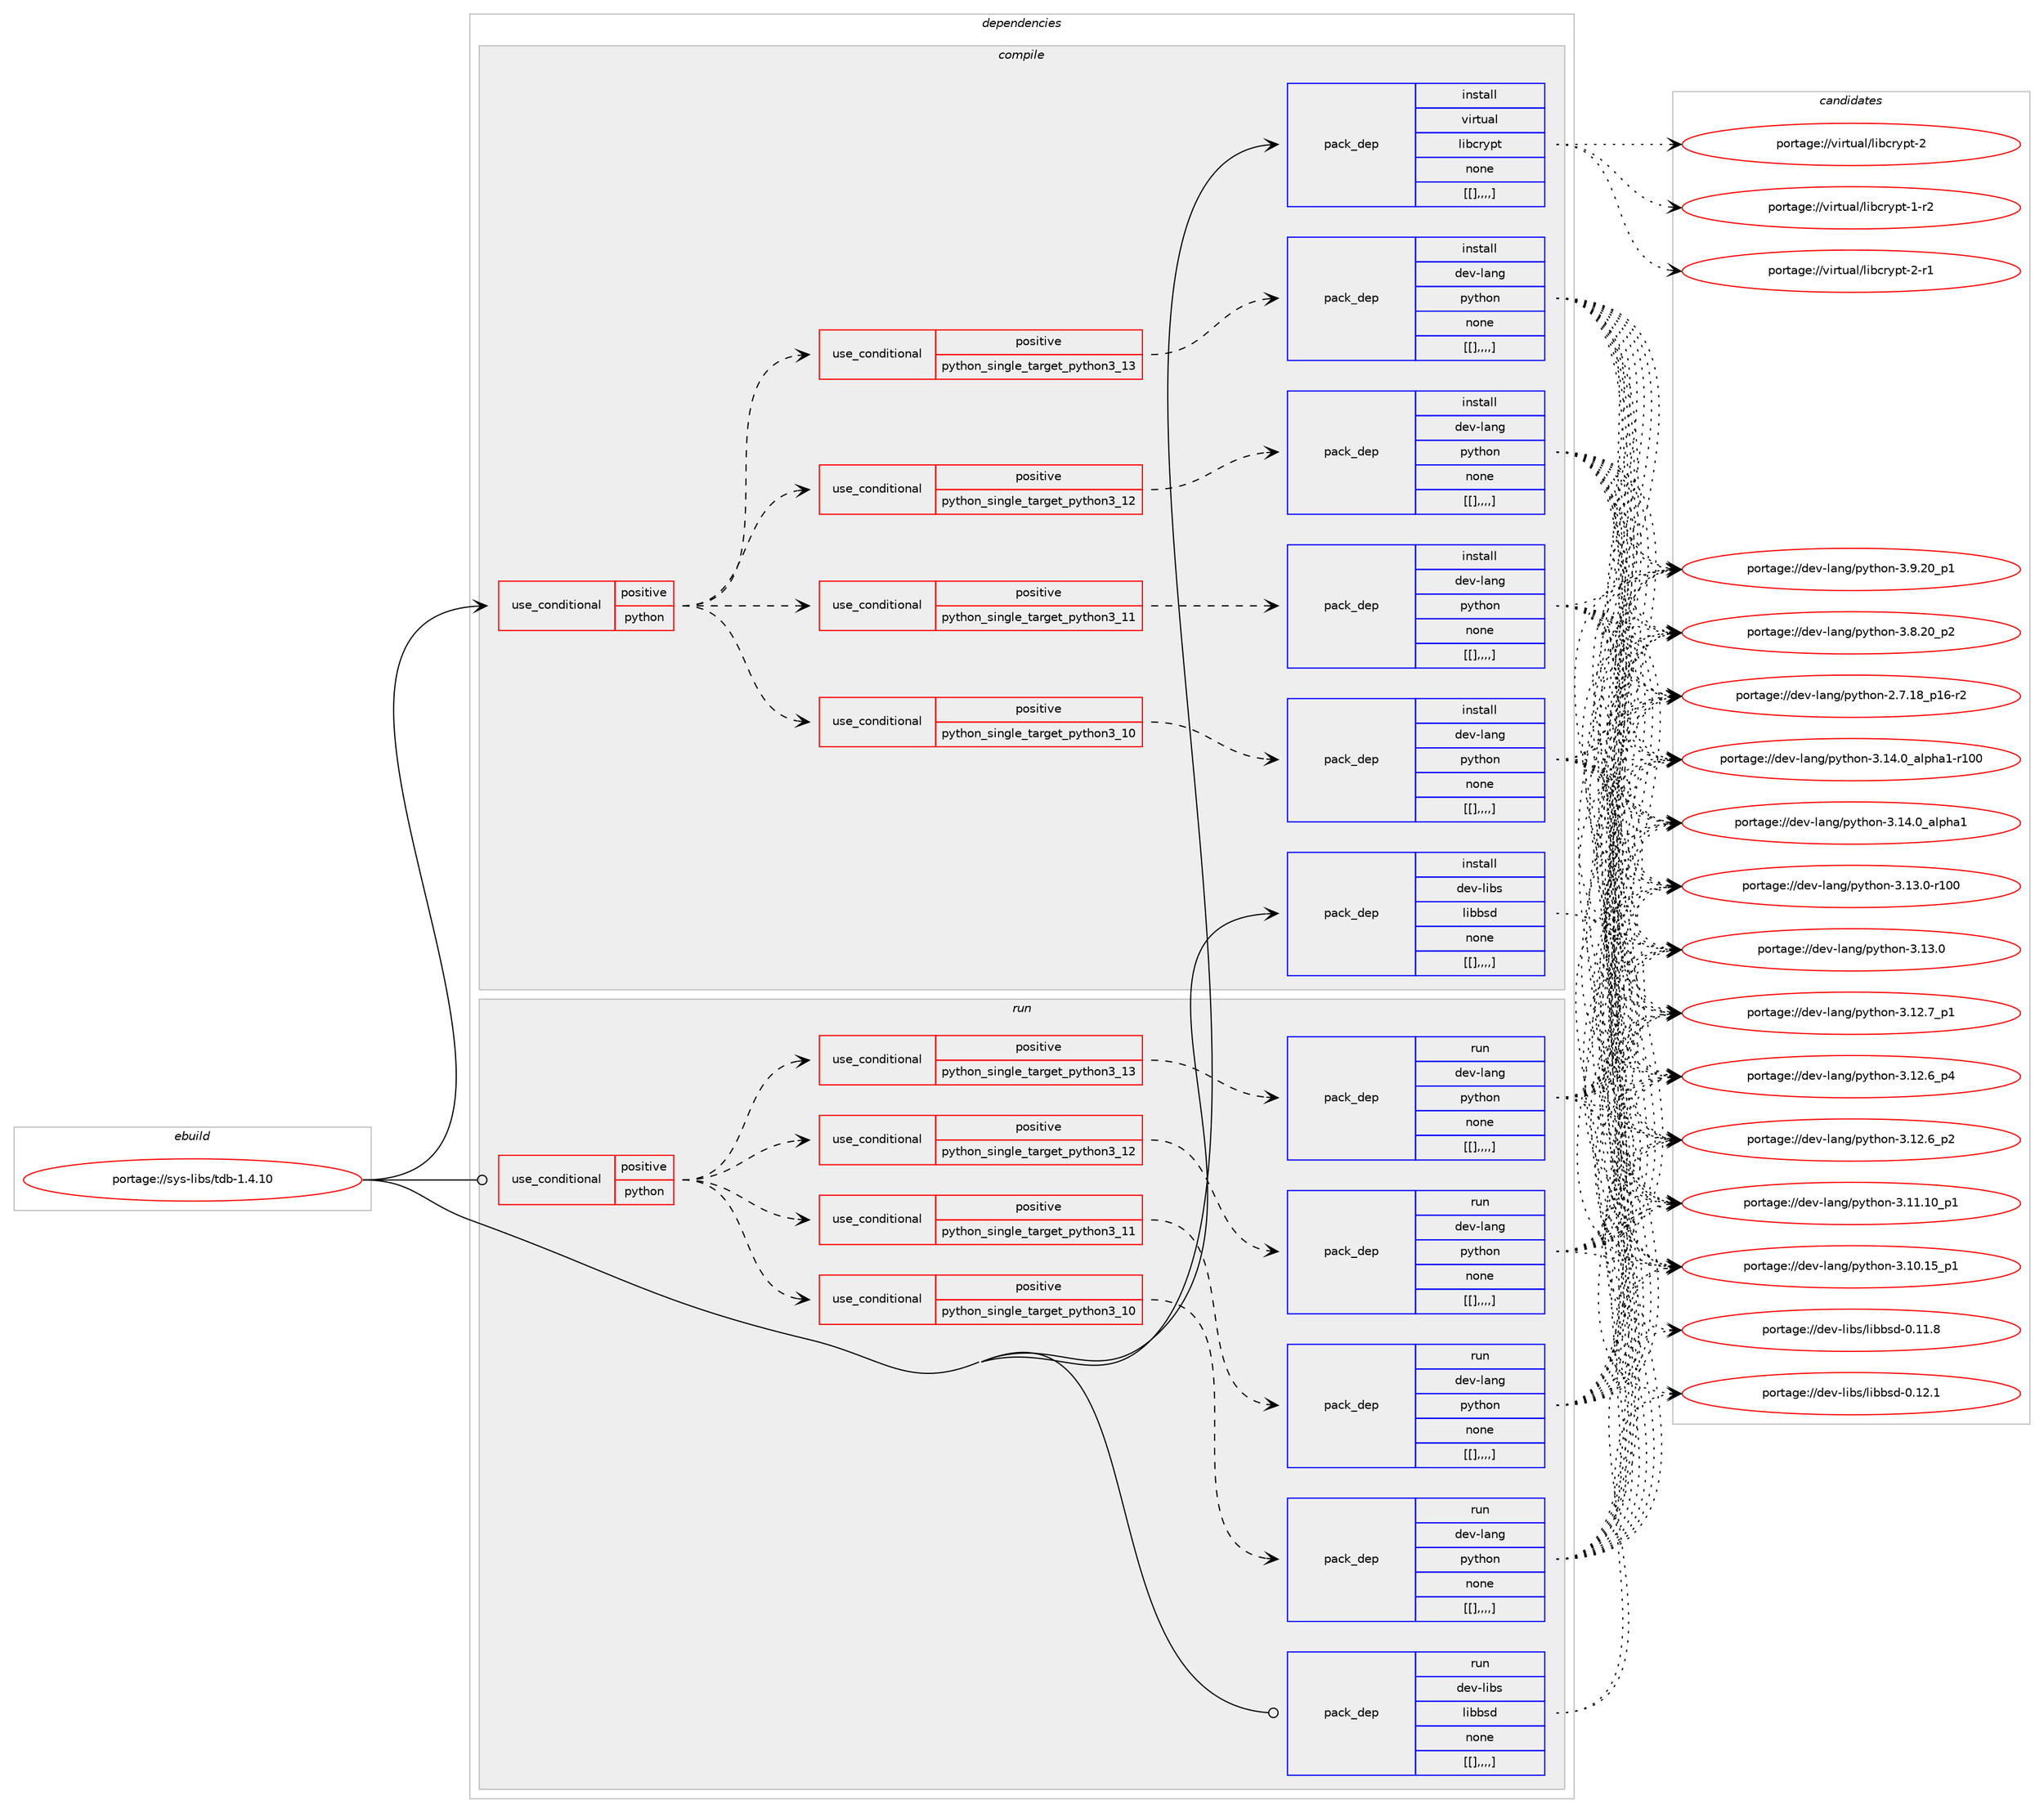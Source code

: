 digraph prolog {

# *************
# Graph options
# *************

newrank=true;
concentrate=true;
compound=true;
graph [rankdir=LR,fontname=Helvetica,fontsize=10,ranksep=1.5];#, ranksep=2.5, nodesep=0.2];
edge  [arrowhead=vee];
node  [fontname=Helvetica,fontsize=10];

# **********
# The ebuild
# **********

subgraph cluster_leftcol {
color=gray;
label=<<i>ebuild</i>>;
id [label="portage://sys-libs/tdb-1.4.10", color=red, width=4, href="../sys-libs/tdb-1.4.10.svg"];
}

# ****************
# The dependencies
# ****************

subgraph cluster_midcol {
color=gray;
label=<<i>dependencies</i>>;
subgraph cluster_compile {
fillcolor="#eeeeee";
style=filled;
label=<<i>compile</i>>;
subgraph cond125037 {
dependency466357 [label=<<TABLE BORDER="0" CELLBORDER="1" CELLSPACING="0" CELLPADDING="4"><TR><TD ROWSPAN="3" CELLPADDING="10">use_conditional</TD></TR><TR><TD>positive</TD></TR><TR><TD>python</TD></TR></TABLE>>, shape=none, color=red];
subgraph cond125044 {
dependency466369 [label=<<TABLE BORDER="0" CELLBORDER="1" CELLSPACING="0" CELLPADDING="4"><TR><TD ROWSPAN="3" CELLPADDING="10">use_conditional</TD></TR><TR><TD>positive</TD></TR><TR><TD>python_single_target_python3_10</TD></TR></TABLE>>, shape=none, color=red];
subgraph pack338066 {
dependency466402 [label=<<TABLE BORDER="0" CELLBORDER="1" CELLSPACING="0" CELLPADDING="4" WIDTH="220"><TR><TD ROWSPAN="6" CELLPADDING="30">pack_dep</TD></TR><TR><TD WIDTH="110">install</TD></TR><TR><TD>dev-lang</TD></TR><TR><TD>python</TD></TR><TR><TD>none</TD></TR><TR><TD>[[],,,,]</TD></TR></TABLE>>, shape=none, color=blue];
}
dependency466369:e -> dependency466402:w [weight=20,style="dashed",arrowhead="vee"];
}
dependency466357:e -> dependency466369:w [weight=20,style="dashed",arrowhead="vee"];
subgraph cond125070 {
dependency466406 [label=<<TABLE BORDER="0" CELLBORDER="1" CELLSPACING="0" CELLPADDING="4"><TR><TD ROWSPAN="3" CELLPADDING="10">use_conditional</TD></TR><TR><TD>positive</TD></TR><TR><TD>python_single_target_python3_11</TD></TR></TABLE>>, shape=none, color=red];
subgraph pack338091 {
dependency466482 [label=<<TABLE BORDER="0" CELLBORDER="1" CELLSPACING="0" CELLPADDING="4" WIDTH="220"><TR><TD ROWSPAN="6" CELLPADDING="30">pack_dep</TD></TR><TR><TD WIDTH="110">install</TD></TR><TR><TD>dev-lang</TD></TR><TR><TD>python</TD></TR><TR><TD>none</TD></TR><TR><TD>[[],,,,]</TD></TR></TABLE>>, shape=none, color=blue];
}
dependency466406:e -> dependency466482:w [weight=20,style="dashed",arrowhead="vee"];
}
dependency466357:e -> dependency466406:w [weight=20,style="dashed",arrowhead="vee"];
subgraph cond125114 {
dependency466531 [label=<<TABLE BORDER="0" CELLBORDER="1" CELLSPACING="0" CELLPADDING="4"><TR><TD ROWSPAN="3" CELLPADDING="10">use_conditional</TD></TR><TR><TD>positive</TD></TR><TR><TD>python_single_target_python3_12</TD></TR></TABLE>>, shape=none, color=red];
subgraph pack338147 {
dependency466552 [label=<<TABLE BORDER="0" CELLBORDER="1" CELLSPACING="0" CELLPADDING="4" WIDTH="220"><TR><TD ROWSPAN="6" CELLPADDING="30">pack_dep</TD></TR><TR><TD WIDTH="110">install</TD></TR><TR><TD>dev-lang</TD></TR><TR><TD>python</TD></TR><TR><TD>none</TD></TR><TR><TD>[[],,,,]</TD></TR></TABLE>>, shape=none, color=blue];
}
dependency466531:e -> dependency466552:w [weight=20,style="dashed",arrowhead="vee"];
}
dependency466357:e -> dependency466531:w [weight=20,style="dashed",arrowhead="vee"];
subgraph cond125132 {
dependency466557 [label=<<TABLE BORDER="0" CELLBORDER="1" CELLSPACING="0" CELLPADDING="4"><TR><TD ROWSPAN="3" CELLPADDING="10">use_conditional</TD></TR><TR><TD>positive</TD></TR><TR><TD>python_single_target_python3_13</TD></TR></TABLE>>, shape=none, color=red];
subgraph pack338163 {
dependency466560 [label=<<TABLE BORDER="0" CELLBORDER="1" CELLSPACING="0" CELLPADDING="4" WIDTH="220"><TR><TD ROWSPAN="6" CELLPADDING="30">pack_dep</TD></TR><TR><TD WIDTH="110">install</TD></TR><TR><TD>dev-lang</TD></TR><TR><TD>python</TD></TR><TR><TD>none</TD></TR><TR><TD>[[],,,,]</TD></TR></TABLE>>, shape=none, color=blue];
}
dependency466557:e -> dependency466560:w [weight=20,style="dashed",arrowhead="vee"];
}
dependency466357:e -> dependency466557:w [weight=20,style="dashed",arrowhead="vee"];
}
id:e -> dependency466357:w [weight=20,style="solid",arrowhead="vee"];
subgraph pack338171 {
dependency466584 [label=<<TABLE BORDER="0" CELLBORDER="1" CELLSPACING="0" CELLPADDING="4" WIDTH="220"><TR><TD ROWSPAN="6" CELLPADDING="30">pack_dep</TD></TR><TR><TD WIDTH="110">install</TD></TR><TR><TD>dev-libs</TD></TR><TR><TD>libbsd</TD></TR><TR><TD>none</TD></TR><TR><TD>[[],,,,]</TD></TR></TABLE>>, shape=none, color=blue];
}
id:e -> dependency466584:w [weight=20,style="solid",arrowhead="vee"];
subgraph pack338191 {
dependency466618 [label=<<TABLE BORDER="0" CELLBORDER="1" CELLSPACING="0" CELLPADDING="4" WIDTH="220"><TR><TD ROWSPAN="6" CELLPADDING="30">pack_dep</TD></TR><TR><TD WIDTH="110">install</TD></TR><TR><TD>virtual</TD></TR><TR><TD>libcrypt</TD></TR><TR><TD>none</TD></TR><TR><TD>[[],,,,]</TD></TR></TABLE>>, shape=none, color=blue];
}
id:e -> dependency466618:w [weight=20,style="solid",arrowhead="vee"];
}
subgraph cluster_compileandrun {
fillcolor="#eeeeee";
style=filled;
label=<<i>compile and run</i>>;
}
subgraph cluster_run {
fillcolor="#eeeeee";
style=filled;
label=<<i>run</i>>;
subgraph cond125156 {
dependency466634 [label=<<TABLE BORDER="0" CELLBORDER="1" CELLSPACING="0" CELLPADDING="4"><TR><TD ROWSPAN="3" CELLPADDING="10">use_conditional</TD></TR><TR><TD>positive</TD></TR><TR><TD>python</TD></TR></TABLE>>, shape=none, color=red];
subgraph cond125168 {
dependency466652 [label=<<TABLE BORDER="0" CELLBORDER="1" CELLSPACING="0" CELLPADDING="4"><TR><TD ROWSPAN="3" CELLPADDING="10">use_conditional</TD></TR><TR><TD>positive</TD></TR><TR><TD>python_single_target_python3_10</TD></TR></TABLE>>, shape=none, color=red];
subgraph pack338257 {
dependency466749 [label=<<TABLE BORDER="0" CELLBORDER="1" CELLSPACING="0" CELLPADDING="4" WIDTH="220"><TR><TD ROWSPAN="6" CELLPADDING="30">pack_dep</TD></TR><TR><TD WIDTH="110">run</TD></TR><TR><TD>dev-lang</TD></TR><TR><TD>python</TD></TR><TR><TD>none</TD></TR><TR><TD>[[],,,,]</TD></TR></TABLE>>, shape=none, color=blue];
}
dependency466652:e -> dependency466749:w [weight=20,style="dashed",arrowhead="vee"];
}
dependency466634:e -> dependency466652:w [weight=20,style="dashed",arrowhead="vee"];
subgraph cond125216 {
dependency466788 [label=<<TABLE BORDER="0" CELLBORDER="1" CELLSPACING="0" CELLPADDING="4"><TR><TD ROWSPAN="3" CELLPADDING="10">use_conditional</TD></TR><TR><TD>positive</TD></TR><TR><TD>python_single_target_python3_11</TD></TR></TABLE>>, shape=none, color=red];
subgraph pack338332 {
dependency466861 [label=<<TABLE BORDER="0" CELLBORDER="1" CELLSPACING="0" CELLPADDING="4" WIDTH="220"><TR><TD ROWSPAN="6" CELLPADDING="30">pack_dep</TD></TR><TR><TD WIDTH="110">run</TD></TR><TR><TD>dev-lang</TD></TR><TR><TD>python</TD></TR><TR><TD>none</TD></TR><TR><TD>[[],,,,]</TD></TR></TABLE>>, shape=none, color=blue];
}
dependency466788:e -> dependency466861:w [weight=20,style="dashed",arrowhead="vee"];
}
dependency466634:e -> dependency466788:w [weight=20,style="dashed",arrowhead="vee"];
subgraph cond125249 {
dependency466886 [label=<<TABLE BORDER="0" CELLBORDER="1" CELLSPACING="0" CELLPADDING="4"><TR><TD ROWSPAN="3" CELLPADDING="10">use_conditional</TD></TR><TR><TD>positive</TD></TR><TR><TD>python_single_target_python3_12</TD></TR></TABLE>>, shape=none, color=red];
subgraph pack338395 {
dependency466926 [label=<<TABLE BORDER="0" CELLBORDER="1" CELLSPACING="0" CELLPADDING="4" WIDTH="220"><TR><TD ROWSPAN="6" CELLPADDING="30">pack_dep</TD></TR><TR><TD WIDTH="110">run</TD></TR><TR><TD>dev-lang</TD></TR><TR><TD>python</TD></TR><TR><TD>none</TD></TR><TR><TD>[[],,,,]</TD></TR></TABLE>>, shape=none, color=blue];
}
dependency466886:e -> dependency466926:w [weight=20,style="dashed",arrowhead="vee"];
}
dependency466634:e -> dependency466886:w [weight=20,style="dashed",arrowhead="vee"];
subgraph cond125277 {
dependency467022 [label=<<TABLE BORDER="0" CELLBORDER="1" CELLSPACING="0" CELLPADDING="4"><TR><TD ROWSPAN="3" CELLPADDING="10">use_conditional</TD></TR><TR><TD>positive</TD></TR><TR><TD>python_single_target_python3_13</TD></TR></TABLE>>, shape=none, color=red];
subgraph pack338458 {
dependency467025 [label=<<TABLE BORDER="0" CELLBORDER="1" CELLSPACING="0" CELLPADDING="4" WIDTH="220"><TR><TD ROWSPAN="6" CELLPADDING="30">pack_dep</TD></TR><TR><TD WIDTH="110">run</TD></TR><TR><TD>dev-lang</TD></TR><TR><TD>python</TD></TR><TR><TD>none</TD></TR><TR><TD>[[],,,,]</TD></TR></TABLE>>, shape=none, color=blue];
}
dependency467022:e -> dependency467025:w [weight=20,style="dashed",arrowhead="vee"];
}
dependency466634:e -> dependency467022:w [weight=20,style="dashed",arrowhead="vee"];
}
id:e -> dependency466634:w [weight=20,style="solid",arrowhead="odot"];
subgraph pack338478 {
dependency467054 [label=<<TABLE BORDER="0" CELLBORDER="1" CELLSPACING="0" CELLPADDING="4" WIDTH="220"><TR><TD ROWSPAN="6" CELLPADDING="30">pack_dep</TD></TR><TR><TD WIDTH="110">run</TD></TR><TR><TD>dev-libs</TD></TR><TR><TD>libbsd</TD></TR><TR><TD>none</TD></TR><TR><TD>[[],,,,]</TD></TR></TABLE>>, shape=none, color=blue];
}
id:e -> dependency467054:w [weight=20,style="solid",arrowhead="odot"];
}
}

# **************
# The candidates
# **************

subgraph cluster_choices {
rank=same;
color=gray;
label=<<i>candidates</i>>;

subgraph choice338120 {
color=black;
nodesep=1;
choice100101118451089711010347112121116104111110455146495246489597108112104974945114494848 [label="portage://dev-lang/python-3.14.0_alpha1-r100", color=red, width=4,href="../dev-lang/python-3.14.0_alpha1-r100.svg"];
choice1001011184510897110103471121211161041111104551464952464895971081121049749 [label="portage://dev-lang/python-3.14.0_alpha1", color=red, width=4,href="../dev-lang/python-3.14.0_alpha1.svg"];
choice1001011184510897110103471121211161041111104551464951464845114494848 [label="portage://dev-lang/python-3.13.0-r100", color=red, width=4,href="../dev-lang/python-3.13.0-r100.svg"];
choice10010111845108971101034711212111610411111045514649514648 [label="portage://dev-lang/python-3.13.0", color=red, width=4,href="../dev-lang/python-3.13.0.svg"];
choice100101118451089711010347112121116104111110455146495046559511249 [label="portage://dev-lang/python-3.12.7_p1", color=red, width=4,href="../dev-lang/python-3.12.7_p1.svg"];
choice100101118451089711010347112121116104111110455146495046549511252 [label="portage://dev-lang/python-3.12.6_p4", color=red, width=4,href="../dev-lang/python-3.12.6_p4.svg"];
choice100101118451089711010347112121116104111110455146495046549511250 [label="portage://dev-lang/python-3.12.6_p2", color=red, width=4,href="../dev-lang/python-3.12.6_p2.svg"];
choice10010111845108971101034711212111610411111045514649494649489511249 [label="portage://dev-lang/python-3.11.10_p1", color=red, width=4,href="../dev-lang/python-3.11.10_p1.svg"];
choice10010111845108971101034711212111610411111045514649484649539511249 [label="portage://dev-lang/python-3.10.15_p1", color=red, width=4,href="../dev-lang/python-3.10.15_p1.svg"];
choice100101118451089711010347112121116104111110455146574650489511249 [label="portage://dev-lang/python-3.9.20_p1", color=red, width=4,href="../dev-lang/python-3.9.20_p1.svg"];
choice100101118451089711010347112121116104111110455146564650489511250 [label="portage://dev-lang/python-3.8.20_p2", color=red, width=4,href="../dev-lang/python-3.8.20_p2.svg"];
choice100101118451089711010347112121116104111110455046554649569511249544511450 [label="portage://dev-lang/python-2.7.18_p16-r2", color=red, width=4,href="../dev-lang/python-2.7.18_p16-r2.svg"];
dependency466402:e -> choice100101118451089711010347112121116104111110455146495246489597108112104974945114494848:w [style=dotted,weight="100"];
dependency466402:e -> choice1001011184510897110103471121211161041111104551464952464895971081121049749:w [style=dotted,weight="100"];
dependency466402:e -> choice1001011184510897110103471121211161041111104551464951464845114494848:w [style=dotted,weight="100"];
dependency466402:e -> choice10010111845108971101034711212111610411111045514649514648:w [style=dotted,weight="100"];
dependency466402:e -> choice100101118451089711010347112121116104111110455146495046559511249:w [style=dotted,weight="100"];
dependency466402:e -> choice100101118451089711010347112121116104111110455146495046549511252:w [style=dotted,weight="100"];
dependency466402:e -> choice100101118451089711010347112121116104111110455146495046549511250:w [style=dotted,weight="100"];
dependency466402:e -> choice10010111845108971101034711212111610411111045514649494649489511249:w [style=dotted,weight="100"];
dependency466402:e -> choice10010111845108971101034711212111610411111045514649484649539511249:w [style=dotted,weight="100"];
dependency466402:e -> choice100101118451089711010347112121116104111110455146574650489511249:w [style=dotted,weight="100"];
dependency466402:e -> choice100101118451089711010347112121116104111110455146564650489511250:w [style=dotted,weight="100"];
dependency466402:e -> choice100101118451089711010347112121116104111110455046554649569511249544511450:w [style=dotted,weight="100"];
}
subgraph choice338131 {
color=black;
nodesep=1;
choice100101118451089711010347112121116104111110455146495246489597108112104974945114494848 [label="portage://dev-lang/python-3.14.0_alpha1-r100", color=red, width=4,href="../dev-lang/python-3.14.0_alpha1-r100.svg"];
choice1001011184510897110103471121211161041111104551464952464895971081121049749 [label="portage://dev-lang/python-3.14.0_alpha1", color=red, width=4,href="../dev-lang/python-3.14.0_alpha1.svg"];
choice1001011184510897110103471121211161041111104551464951464845114494848 [label="portage://dev-lang/python-3.13.0-r100", color=red, width=4,href="../dev-lang/python-3.13.0-r100.svg"];
choice10010111845108971101034711212111610411111045514649514648 [label="portage://dev-lang/python-3.13.0", color=red, width=4,href="../dev-lang/python-3.13.0.svg"];
choice100101118451089711010347112121116104111110455146495046559511249 [label="portage://dev-lang/python-3.12.7_p1", color=red, width=4,href="../dev-lang/python-3.12.7_p1.svg"];
choice100101118451089711010347112121116104111110455146495046549511252 [label="portage://dev-lang/python-3.12.6_p4", color=red, width=4,href="../dev-lang/python-3.12.6_p4.svg"];
choice100101118451089711010347112121116104111110455146495046549511250 [label="portage://dev-lang/python-3.12.6_p2", color=red, width=4,href="../dev-lang/python-3.12.6_p2.svg"];
choice10010111845108971101034711212111610411111045514649494649489511249 [label="portage://dev-lang/python-3.11.10_p1", color=red, width=4,href="../dev-lang/python-3.11.10_p1.svg"];
choice10010111845108971101034711212111610411111045514649484649539511249 [label="portage://dev-lang/python-3.10.15_p1", color=red, width=4,href="../dev-lang/python-3.10.15_p1.svg"];
choice100101118451089711010347112121116104111110455146574650489511249 [label="portage://dev-lang/python-3.9.20_p1", color=red, width=4,href="../dev-lang/python-3.9.20_p1.svg"];
choice100101118451089711010347112121116104111110455146564650489511250 [label="portage://dev-lang/python-3.8.20_p2", color=red, width=4,href="../dev-lang/python-3.8.20_p2.svg"];
choice100101118451089711010347112121116104111110455046554649569511249544511450 [label="portage://dev-lang/python-2.7.18_p16-r2", color=red, width=4,href="../dev-lang/python-2.7.18_p16-r2.svg"];
dependency466482:e -> choice100101118451089711010347112121116104111110455146495246489597108112104974945114494848:w [style=dotted,weight="100"];
dependency466482:e -> choice1001011184510897110103471121211161041111104551464952464895971081121049749:w [style=dotted,weight="100"];
dependency466482:e -> choice1001011184510897110103471121211161041111104551464951464845114494848:w [style=dotted,weight="100"];
dependency466482:e -> choice10010111845108971101034711212111610411111045514649514648:w [style=dotted,weight="100"];
dependency466482:e -> choice100101118451089711010347112121116104111110455146495046559511249:w [style=dotted,weight="100"];
dependency466482:e -> choice100101118451089711010347112121116104111110455146495046549511252:w [style=dotted,weight="100"];
dependency466482:e -> choice100101118451089711010347112121116104111110455146495046549511250:w [style=dotted,weight="100"];
dependency466482:e -> choice10010111845108971101034711212111610411111045514649494649489511249:w [style=dotted,weight="100"];
dependency466482:e -> choice10010111845108971101034711212111610411111045514649484649539511249:w [style=dotted,weight="100"];
dependency466482:e -> choice100101118451089711010347112121116104111110455146574650489511249:w [style=dotted,weight="100"];
dependency466482:e -> choice100101118451089711010347112121116104111110455146564650489511250:w [style=dotted,weight="100"];
dependency466482:e -> choice100101118451089711010347112121116104111110455046554649569511249544511450:w [style=dotted,weight="100"];
}
subgraph choice338156 {
color=black;
nodesep=1;
choice100101118451089711010347112121116104111110455146495246489597108112104974945114494848 [label="portage://dev-lang/python-3.14.0_alpha1-r100", color=red, width=4,href="../dev-lang/python-3.14.0_alpha1-r100.svg"];
choice1001011184510897110103471121211161041111104551464952464895971081121049749 [label="portage://dev-lang/python-3.14.0_alpha1", color=red, width=4,href="../dev-lang/python-3.14.0_alpha1.svg"];
choice1001011184510897110103471121211161041111104551464951464845114494848 [label="portage://dev-lang/python-3.13.0-r100", color=red, width=4,href="../dev-lang/python-3.13.0-r100.svg"];
choice10010111845108971101034711212111610411111045514649514648 [label="portage://dev-lang/python-3.13.0", color=red, width=4,href="../dev-lang/python-3.13.0.svg"];
choice100101118451089711010347112121116104111110455146495046559511249 [label="portage://dev-lang/python-3.12.7_p1", color=red, width=4,href="../dev-lang/python-3.12.7_p1.svg"];
choice100101118451089711010347112121116104111110455146495046549511252 [label="portage://dev-lang/python-3.12.6_p4", color=red, width=4,href="../dev-lang/python-3.12.6_p4.svg"];
choice100101118451089711010347112121116104111110455146495046549511250 [label="portage://dev-lang/python-3.12.6_p2", color=red, width=4,href="../dev-lang/python-3.12.6_p2.svg"];
choice10010111845108971101034711212111610411111045514649494649489511249 [label="portage://dev-lang/python-3.11.10_p1", color=red, width=4,href="../dev-lang/python-3.11.10_p1.svg"];
choice10010111845108971101034711212111610411111045514649484649539511249 [label="portage://dev-lang/python-3.10.15_p1", color=red, width=4,href="../dev-lang/python-3.10.15_p1.svg"];
choice100101118451089711010347112121116104111110455146574650489511249 [label="portage://dev-lang/python-3.9.20_p1", color=red, width=4,href="../dev-lang/python-3.9.20_p1.svg"];
choice100101118451089711010347112121116104111110455146564650489511250 [label="portage://dev-lang/python-3.8.20_p2", color=red, width=4,href="../dev-lang/python-3.8.20_p2.svg"];
choice100101118451089711010347112121116104111110455046554649569511249544511450 [label="portage://dev-lang/python-2.7.18_p16-r2", color=red, width=4,href="../dev-lang/python-2.7.18_p16-r2.svg"];
dependency466552:e -> choice100101118451089711010347112121116104111110455146495246489597108112104974945114494848:w [style=dotted,weight="100"];
dependency466552:e -> choice1001011184510897110103471121211161041111104551464952464895971081121049749:w [style=dotted,weight="100"];
dependency466552:e -> choice1001011184510897110103471121211161041111104551464951464845114494848:w [style=dotted,weight="100"];
dependency466552:e -> choice10010111845108971101034711212111610411111045514649514648:w [style=dotted,weight="100"];
dependency466552:e -> choice100101118451089711010347112121116104111110455146495046559511249:w [style=dotted,weight="100"];
dependency466552:e -> choice100101118451089711010347112121116104111110455146495046549511252:w [style=dotted,weight="100"];
dependency466552:e -> choice100101118451089711010347112121116104111110455146495046549511250:w [style=dotted,weight="100"];
dependency466552:e -> choice10010111845108971101034711212111610411111045514649494649489511249:w [style=dotted,weight="100"];
dependency466552:e -> choice10010111845108971101034711212111610411111045514649484649539511249:w [style=dotted,weight="100"];
dependency466552:e -> choice100101118451089711010347112121116104111110455146574650489511249:w [style=dotted,weight="100"];
dependency466552:e -> choice100101118451089711010347112121116104111110455146564650489511250:w [style=dotted,weight="100"];
dependency466552:e -> choice100101118451089711010347112121116104111110455046554649569511249544511450:w [style=dotted,weight="100"];
}
subgraph choice338170 {
color=black;
nodesep=1;
choice100101118451089711010347112121116104111110455146495246489597108112104974945114494848 [label="portage://dev-lang/python-3.14.0_alpha1-r100", color=red, width=4,href="../dev-lang/python-3.14.0_alpha1-r100.svg"];
choice1001011184510897110103471121211161041111104551464952464895971081121049749 [label="portage://dev-lang/python-3.14.0_alpha1", color=red, width=4,href="../dev-lang/python-3.14.0_alpha1.svg"];
choice1001011184510897110103471121211161041111104551464951464845114494848 [label="portage://dev-lang/python-3.13.0-r100", color=red, width=4,href="../dev-lang/python-3.13.0-r100.svg"];
choice10010111845108971101034711212111610411111045514649514648 [label="portage://dev-lang/python-3.13.0", color=red, width=4,href="../dev-lang/python-3.13.0.svg"];
choice100101118451089711010347112121116104111110455146495046559511249 [label="portage://dev-lang/python-3.12.7_p1", color=red, width=4,href="../dev-lang/python-3.12.7_p1.svg"];
choice100101118451089711010347112121116104111110455146495046549511252 [label="portage://dev-lang/python-3.12.6_p4", color=red, width=4,href="../dev-lang/python-3.12.6_p4.svg"];
choice100101118451089711010347112121116104111110455146495046549511250 [label="portage://dev-lang/python-3.12.6_p2", color=red, width=4,href="../dev-lang/python-3.12.6_p2.svg"];
choice10010111845108971101034711212111610411111045514649494649489511249 [label="portage://dev-lang/python-3.11.10_p1", color=red, width=4,href="../dev-lang/python-3.11.10_p1.svg"];
choice10010111845108971101034711212111610411111045514649484649539511249 [label="portage://dev-lang/python-3.10.15_p1", color=red, width=4,href="../dev-lang/python-3.10.15_p1.svg"];
choice100101118451089711010347112121116104111110455146574650489511249 [label="portage://dev-lang/python-3.9.20_p1", color=red, width=4,href="../dev-lang/python-3.9.20_p1.svg"];
choice100101118451089711010347112121116104111110455146564650489511250 [label="portage://dev-lang/python-3.8.20_p2", color=red, width=4,href="../dev-lang/python-3.8.20_p2.svg"];
choice100101118451089711010347112121116104111110455046554649569511249544511450 [label="portage://dev-lang/python-2.7.18_p16-r2", color=red, width=4,href="../dev-lang/python-2.7.18_p16-r2.svg"];
dependency466560:e -> choice100101118451089711010347112121116104111110455146495246489597108112104974945114494848:w [style=dotted,weight="100"];
dependency466560:e -> choice1001011184510897110103471121211161041111104551464952464895971081121049749:w [style=dotted,weight="100"];
dependency466560:e -> choice1001011184510897110103471121211161041111104551464951464845114494848:w [style=dotted,weight="100"];
dependency466560:e -> choice10010111845108971101034711212111610411111045514649514648:w [style=dotted,weight="100"];
dependency466560:e -> choice100101118451089711010347112121116104111110455146495046559511249:w [style=dotted,weight="100"];
dependency466560:e -> choice100101118451089711010347112121116104111110455146495046549511252:w [style=dotted,weight="100"];
dependency466560:e -> choice100101118451089711010347112121116104111110455146495046549511250:w [style=dotted,weight="100"];
dependency466560:e -> choice10010111845108971101034711212111610411111045514649494649489511249:w [style=dotted,weight="100"];
dependency466560:e -> choice10010111845108971101034711212111610411111045514649484649539511249:w [style=dotted,weight="100"];
dependency466560:e -> choice100101118451089711010347112121116104111110455146574650489511249:w [style=dotted,weight="100"];
dependency466560:e -> choice100101118451089711010347112121116104111110455146564650489511250:w [style=dotted,weight="100"];
dependency466560:e -> choice100101118451089711010347112121116104111110455046554649569511249544511450:w [style=dotted,weight="100"];
}
subgraph choice338250 {
color=black;
nodesep=1;
choice100101118451081059811547108105989811510045484649504649 [label="portage://dev-libs/libbsd-0.12.1", color=red, width=4,href="../dev-libs/libbsd-0.12.1.svg"];
choice100101118451081059811547108105989811510045484649494656 [label="portage://dev-libs/libbsd-0.11.8", color=red, width=4,href="../dev-libs/libbsd-0.11.8.svg"];
dependency466584:e -> choice100101118451081059811547108105989811510045484649504649:w [style=dotted,weight="100"];
dependency466584:e -> choice100101118451081059811547108105989811510045484649494656:w [style=dotted,weight="100"];
}
subgraph choice338252 {
color=black;
nodesep=1;
choice1181051141161179710847108105989911412111211645504511449 [label="portage://virtual/libcrypt-2-r1", color=red, width=4,href="../virtual/libcrypt-2-r1.svg"];
choice118105114116117971084710810598991141211121164550 [label="portage://virtual/libcrypt-2", color=red, width=4,href="../virtual/libcrypt-2.svg"];
choice1181051141161179710847108105989911412111211645494511450 [label="portage://virtual/libcrypt-1-r2", color=red, width=4,href="../virtual/libcrypt-1-r2.svg"];
dependency466618:e -> choice1181051141161179710847108105989911412111211645504511449:w [style=dotted,weight="100"];
dependency466618:e -> choice118105114116117971084710810598991141211121164550:w [style=dotted,weight="100"];
dependency466618:e -> choice1181051141161179710847108105989911412111211645494511450:w [style=dotted,weight="100"];
}
subgraph choice338255 {
color=black;
nodesep=1;
choice100101118451089711010347112121116104111110455146495246489597108112104974945114494848 [label="portage://dev-lang/python-3.14.0_alpha1-r100", color=red, width=4,href="../dev-lang/python-3.14.0_alpha1-r100.svg"];
choice1001011184510897110103471121211161041111104551464952464895971081121049749 [label="portage://dev-lang/python-3.14.0_alpha1", color=red, width=4,href="../dev-lang/python-3.14.0_alpha1.svg"];
choice1001011184510897110103471121211161041111104551464951464845114494848 [label="portage://dev-lang/python-3.13.0-r100", color=red, width=4,href="../dev-lang/python-3.13.0-r100.svg"];
choice10010111845108971101034711212111610411111045514649514648 [label="portage://dev-lang/python-3.13.0", color=red, width=4,href="../dev-lang/python-3.13.0.svg"];
choice100101118451089711010347112121116104111110455146495046559511249 [label="portage://dev-lang/python-3.12.7_p1", color=red, width=4,href="../dev-lang/python-3.12.7_p1.svg"];
choice100101118451089711010347112121116104111110455146495046549511252 [label="portage://dev-lang/python-3.12.6_p4", color=red, width=4,href="../dev-lang/python-3.12.6_p4.svg"];
choice100101118451089711010347112121116104111110455146495046549511250 [label="portage://dev-lang/python-3.12.6_p2", color=red, width=4,href="../dev-lang/python-3.12.6_p2.svg"];
choice10010111845108971101034711212111610411111045514649494649489511249 [label="portage://dev-lang/python-3.11.10_p1", color=red, width=4,href="../dev-lang/python-3.11.10_p1.svg"];
choice10010111845108971101034711212111610411111045514649484649539511249 [label="portage://dev-lang/python-3.10.15_p1", color=red, width=4,href="../dev-lang/python-3.10.15_p1.svg"];
choice100101118451089711010347112121116104111110455146574650489511249 [label="portage://dev-lang/python-3.9.20_p1", color=red, width=4,href="../dev-lang/python-3.9.20_p1.svg"];
choice100101118451089711010347112121116104111110455146564650489511250 [label="portage://dev-lang/python-3.8.20_p2", color=red, width=4,href="../dev-lang/python-3.8.20_p2.svg"];
choice100101118451089711010347112121116104111110455046554649569511249544511450 [label="portage://dev-lang/python-2.7.18_p16-r2", color=red, width=4,href="../dev-lang/python-2.7.18_p16-r2.svg"];
dependency466749:e -> choice100101118451089711010347112121116104111110455146495246489597108112104974945114494848:w [style=dotted,weight="100"];
dependency466749:e -> choice1001011184510897110103471121211161041111104551464952464895971081121049749:w [style=dotted,weight="100"];
dependency466749:e -> choice1001011184510897110103471121211161041111104551464951464845114494848:w [style=dotted,weight="100"];
dependency466749:e -> choice10010111845108971101034711212111610411111045514649514648:w [style=dotted,weight="100"];
dependency466749:e -> choice100101118451089711010347112121116104111110455146495046559511249:w [style=dotted,weight="100"];
dependency466749:e -> choice100101118451089711010347112121116104111110455146495046549511252:w [style=dotted,weight="100"];
dependency466749:e -> choice100101118451089711010347112121116104111110455146495046549511250:w [style=dotted,weight="100"];
dependency466749:e -> choice10010111845108971101034711212111610411111045514649494649489511249:w [style=dotted,weight="100"];
dependency466749:e -> choice10010111845108971101034711212111610411111045514649484649539511249:w [style=dotted,weight="100"];
dependency466749:e -> choice100101118451089711010347112121116104111110455146574650489511249:w [style=dotted,weight="100"];
dependency466749:e -> choice100101118451089711010347112121116104111110455146564650489511250:w [style=dotted,weight="100"];
dependency466749:e -> choice100101118451089711010347112121116104111110455046554649569511249544511450:w [style=dotted,weight="100"];
}
subgraph choice338288 {
color=black;
nodesep=1;
choice100101118451089711010347112121116104111110455146495246489597108112104974945114494848 [label="portage://dev-lang/python-3.14.0_alpha1-r100", color=red, width=4,href="../dev-lang/python-3.14.0_alpha1-r100.svg"];
choice1001011184510897110103471121211161041111104551464952464895971081121049749 [label="portage://dev-lang/python-3.14.0_alpha1", color=red, width=4,href="../dev-lang/python-3.14.0_alpha1.svg"];
choice1001011184510897110103471121211161041111104551464951464845114494848 [label="portage://dev-lang/python-3.13.0-r100", color=red, width=4,href="../dev-lang/python-3.13.0-r100.svg"];
choice10010111845108971101034711212111610411111045514649514648 [label="portage://dev-lang/python-3.13.0", color=red, width=4,href="../dev-lang/python-3.13.0.svg"];
choice100101118451089711010347112121116104111110455146495046559511249 [label="portage://dev-lang/python-3.12.7_p1", color=red, width=4,href="../dev-lang/python-3.12.7_p1.svg"];
choice100101118451089711010347112121116104111110455146495046549511252 [label="portage://dev-lang/python-3.12.6_p4", color=red, width=4,href="../dev-lang/python-3.12.6_p4.svg"];
choice100101118451089711010347112121116104111110455146495046549511250 [label="portage://dev-lang/python-3.12.6_p2", color=red, width=4,href="../dev-lang/python-3.12.6_p2.svg"];
choice10010111845108971101034711212111610411111045514649494649489511249 [label="portage://dev-lang/python-3.11.10_p1", color=red, width=4,href="../dev-lang/python-3.11.10_p1.svg"];
choice10010111845108971101034711212111610411111045514649484649539511249 [label="portage://dev-lang/python-3.10.15_p1", color=red, width=4,href="../dev-lang/python-3.10.15_p1.svg"];
choice100101118451089711010347112121116104111110455146574650489511249 [label="portage://dev-lang/python-3.9.20_p1", color=red, width=4,href="../dev-lang/python-3.9.20_p1.svg"];
choice100101118451089711010347112121116104111110455146564650489511250 [label="portage://dev-lang/python-3.8.20_p2", color=red, width=4,href="../dev-lang/python-3.8.20_p2.svg"];
choice100101118451089711010347112121116104111110455046554649569511249544511450 [label="portage://dev-lang/python-2.7.18_p16-r2", color=red, width=4,href="../dev-lang/python-2.7.18_p16-r2.svg"];
dependency466861:e -> choice100101118451089711010347112121116104111110455146495246489597108112104974945114494848:w [style=dotted,weight="100"];
dependency466861:e -> choice1001011184510897110103471121211161041111104551464952464895971081121049749:w [style=dotted,weight="100"];
dependency466861:e -> choice1001011184510897110103471121211161041111104551464951464845114494848:w [style=dotted,weight="100"];
dependency466861:e -> choice10010111845108971101034711212111610411111045514649514648:w [style=dotted,weight="100"];
dependency466861:e -> choice100101118451089711010347112121116104111110455146495046559511249:w [style=dotted,weight="100"];
dependency466861:e -> choice100101118451089711010347112121116104111110455146495046549511252:w [style=dotted,weight="100"];
dependency466861:e -> choice100101118451089711010347112121116104111110455146495046549511250:w [style=dotted,weight="100"];
dependency466861:e -> choice10010111845108971101034711212111610411111045514649494649489511249:w [style=dotted,weight="100"];
dependency466861:e -> choice10010111845108971101034711212111610411111045514649484649539511249:w [style=dotted,weight="100"];
dependency466861:e -> choice100101118451089711010347112121116104111110455146574650489511249:w [style=dotted,weight="100"];
dependency466861:e -> choice100101118451089711010347112121116104111110455146564650489511250:w [style=dotted,weight="100"];
dependency466861:e -> choice100101118451089711010347112121116104111110455046554649569511249544511450:w [style=dotted,weight="100"];
}
subgraph choice338312 {
color=black;
nodesep=1;
choice100101118451089711010347112121116104111110455146495246489597108112104974945114494848 [label="portage://dev-lang/python-3.14.0_alpha1-r100", color=red, width=4,href="../dev-lang/python-3.14.0_alpha1-r100.svg"];
choice1001011184510897110103471121211161041111104551464952464895971081121049749 [label="portage://dev-lang/python-3.14.0_alpha1", color=red, width=4,href="../dev-lang/python-3.14.0_alpha1.svg"];
choice1001011184510897110103471121211161041111104551464951464845114494848 [label="portage://dev-lang/python-3.13.0-r100", color=red, width=4,href="../dev-lang/python-3.13.0-r100.svg"];
choice10010111845108971101034711212111610411111045514649514648 [label="portage://dev-lang/python-3.13.0", color=red, width=4,href="../dev-lang/python-3.13.0.svg"];
choice100101118451089711010347112121116104111110455146495046559511249 [label="portage://dev-lang/python-3.12.7_p1", color=red, width=4,href="../dev-lang/python-3.12.7_p1.svg"];
choice100101118451089711010347112121116104111110455146495046549511252 [label="portage://dev-lang/python-3.12.6_p4", color=red, width=4,href="../dev-lang/python-3.12.6_p4.svg"];
choice100101118451089711010347112121116104111110455146495046549511250 [label="portage://dev-lang/python-3.12.6_p2", color=red, width=4,href="../dev-lang/python-3.12.6_p2.svg"];
choice10010111845108971101034711212111610411111045514649494649489511249 [label="portage://dev-lang/python-3.11.10_p1", color=red, width=4,href="../dev-lang/python-3.11.10_p1.svg"];
choice10010111845108971101034711212111610411111045514649484649539511249 [label="portage://dev-lang/python-3.10.15_p1", color=red, width=4,href="../dev-lang/python-3.10.15_p1.svg"];
choice100101118451089711010347112121116104111110455146574650489511249 [label="portage://dev-lang/python-3.9.20_p1", color=red, width=4,href="../dev-lang/python-3.9.20_p1.svg"];
choice100101118451089711010347112121116104111110455146564650489511250 [label="portage://dev-lang/python-3.8.20_p2", color=red, width=4,href="../dev-lang/python-3.8.20_p2.svg"];
choice100101118451089711010347112121116104111110455046554649569511249544511450 [label="portage://dev-lang/python-2.7.18_p16-r2", color=red, width=4,href="../dev-lang/python-2.7.18_p16-r2.svg"];
dependency466926:e -> choice100101118451089711010347112121116104111110455146495246489597108112104974945114494848:w [style=dotted,weight="100"];
dependency466926:e -> choice1001011184510897110103471121211161041111104551464952464895971081121049749:w [style=dotted,weight="100"];
dependency466926:e -> choice1001011184510897110103471121211161041111104551464951464845114494848:w [style=dotted,weight="100"];
dependency466926:e -> choice10010111845108971101034711212111610411111045514649514648:w [style=dotted,weight="100"];
dependency466926:e -> choice100101118451089711010347112121116104111110455146495046559511249:w [style=dotted,weight="100"];
dependency466926:e -> choice100101118451089711010347112121116104111110455146495046549511252:w [style=dotted,weight="100"];
dependency466926:e -> choice100101118451089711010347112121116104111110455146495046549511250:w [style=dotted,weight="100"];
dependency466926:e -> choice10010111845108971101034711212111610411111045514649494649489511249:w [style=dotted,weight="100"];
dependency466926:e -> choice10010111845108971101034711212111610411111045514649484649539511249:w [style=dotted,weight="100"];
dependency466926:e -> choice100101118451089711010347112121116104111110455146574650489511249:w [style=dotted,weight="100"];
dependency466926:e -> choice100101118451089711010347112121116104111110455146564650489511250:w [style=dotted,weight="100"];
dependency466926:e -> choice100101118451089711010347112121116104111110455046554649569511249544511450:w [style=dotted,weight="100"];
}
subgraph choice338339 {
color=black;
nodesep=1;
choice100101118451089711010347112121116104111110455146495246489597108112104974945114494848 [label="portage://dev-lang/python-3.14.0_alpha1-r100", color=red, width=4,href="../dev-lang/python-3.14.0_alpha1-r100.svg"];
choice1001011184510897110103471121211161041111104551464952464895971081121049749 [label="portage://dev-lang/python-3.14.0_alpha1", color=red, width=4,href="../dev-lang/python-3.14.0_alpha1.svg"];
choice1001011184510897110103471121211161041111104551464951464845114494848 [label="portage://dev-lang/python-3.13.0-r100", color=red, width=4,href="../dev-lang/python-3.13.0-r100.svg"];
choice10010111845108971101034711212111610411111045514649514648 [label="portage://dev-lang/python-3.13.0", color=red, width=4,href="../dev-lang/python-3.13.0.svg"];
choice100101118451089711010347112121116104111110455146495046559511249 [label="portage://dev-lang/python-3.12.7_p1", color=red, width=4,href="../dev-lang/python-3.12.7_p1.svg"];
choice100101118451089711010347112121116104111110455146495046549511252 [label="portage://dev-lang/python-3.12.6_p4", color=red, width=4,href="../dev-lang/python-3.12.6_p4.svg"];
choice100101118451089711010347112121116104111110455146495046549511250 [label="portage://dev-lang/python-3.12.6_p2", color=red, width=4,href="../dev-lang/python-3.12.6_p2.svg"];
choice10010111845108971101034711212111610411111045514649494649489511249 [label="portage://dev-lang/python-3.11.10_p1", color=red, width=4,href="../dev-lang/python-3.11.10_p1.svg"];
choice10010111845108971101034711212111610411111045514649484649539511249 [label="portage://dev-lang/python-3.10.15_p1", color=red, width=4,href="../dev-lang/python-3.10.15_p1.svg"];
choice100101118451089711010347112121116104111110455146574650489511249 [label="portage://dev-lang/python-3.9.20_p1", color=red, width=4,href="../dev-lang/python-3.9.20_p1.svg"];
choice100101118451089711010347112121116104111110455146564650489511250 [label="portage://dev-lang/python-3.8.20_p2", color=red, width=4,href="../dev-lang/python-3.8.20_p2.svg"];
choice100101118451089711010347112121116104111110455046554649569511249544511450 [label="portage://dev-lang/python-2.7.18_p16-r2", color=red, width=4,href="../dev-lang/python-2.7.18_p16-r2.svg"];
dependency467025:e -> choice100101118451089711010347112121116104111110455146495246489597108112104974945114494848:w [style=dotted,weight="100"];
dependency467025:e -> choice1001011184510897110103471121211161041111104551464952464895971081121049749:w [style=dotted,weight="100"];
dependency467025:e -> choice1001011184510897110103471121211161041111104551464951464845114494848:w [style=dotted,weight="100"];
dependency467025:e -> choice10010111845108971101034711212111610411111045514649514648:w [style=dotted,weight="100"];
dependency467025:e -> choice100101118451089711010347112121116104111110455146495046559511249:w [style=dotted,weight="100"];
dependency467025:e -> choice100101118451089711010347112121116104111110455146495046549511252:w [style=dotted,weight="100"];
dependency467025:e -> choice100101118451089711010347112121116104111110455146495046549511250:w [style=dotted,weight="100"];
dependency467025:e -> choice10010111845108971101034711212111610411111045514649494649489511249:w [style=dotted,weight="100"];
dependency467025:e -> choice10010111845108971101034711212111610411111045514649484649539511249:w [style=dotted,weight="100"];
dependency467025:e -> choice100101118451089711010347112121116104111110455146574650489511249:w [style=dotted,weight="100"];
dependency467025:e -> choice100101118451089711010347112121116104111110455146564650489511250:w [style=dotted,weight="100"];
dependency467025:e -> choice100101118451089711010347112121116104111110455046554649569511249544511450:w [style=dotted,weight="100"];
}
subgraph choice338346 {
color=black;
nodesep=1;
choice100101118451081059811547108105989811510045484649504649 [label="portage://dev-libs/libbsd-0.12.1", color=red, width=4,href="../dev-libs/libbsd-0.12.1.svg"];
choice100101118451081059811547108105989811510045484649494656 [label="portage://dev-libs/libbsd-0.11.8", color=red, width=4,href="../dev-libs/libbsd-0.11.8.svg"];
dependency467054:e -> choice100101118451081059811547108105989811510045484649504649:w [style=dotted,weight="100"];
dependency467054:e -> choice100101118451081059811547108105989811510045484649494656:w [style=dotted,weight="100"];
}
}

}
